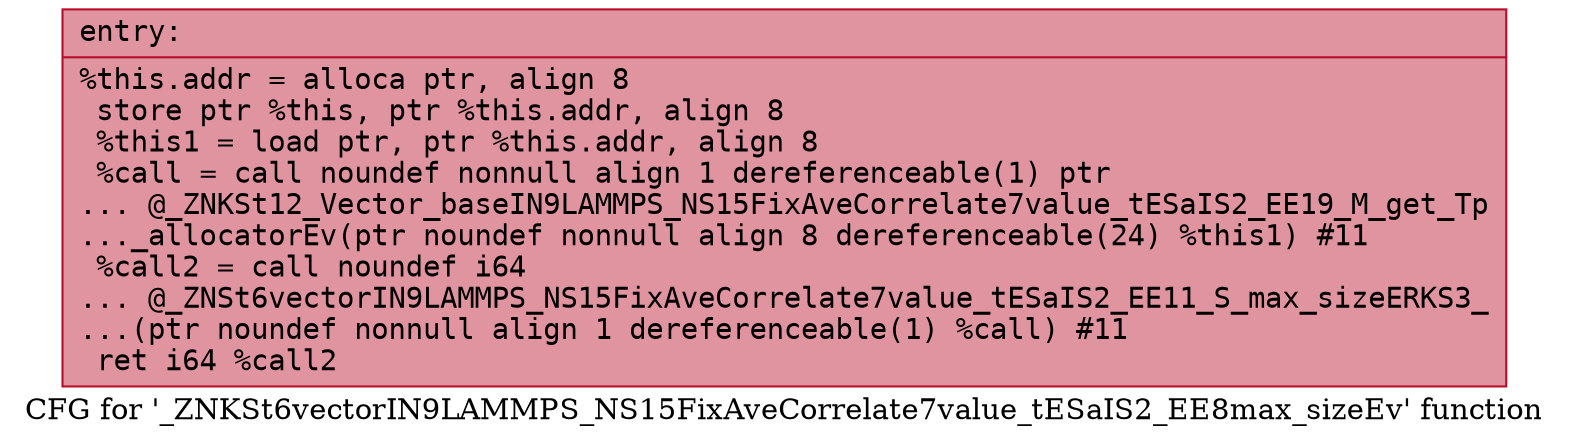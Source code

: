 digraph "CFG for '_ZNKSt6vectorIN9LAMMPS_NS15FixAveCorrelate7value_tESaIS2_EE8max_sizeEv' function" {
	label="CFG for '_ZNKSt6vectorIN9LAMMPS_NS15FixAveCorrelate7value_tESaIS2_EE8max_sizeEv' function";

	Node0x55703aa6d640 [shape=record,color="#b70d28ff", style=filled, fillcolor="#b70d2870" fontname="Courier",label="{entry:\l|  %this.addr = alloca ptr, align 8\l  store ptr %this, ptr %this.addr, align 8\l  %this1 = load ptr, ptr %this.addr, align 8\l  %call = call noundef nonnull align 1 dereferenceable(1) ptr\l... @_ZNKSt12_Vector_baseIN9LAMMPS_NS15FixAveCorrelate7value_tESaIS2_EE19_M_get_Tp\l..._allocatorEv(ptr noundef nonnull align 8 dereferenceable(24) %this1) #11\l  %call2 = call noundef i64\l... @_ZNSt6vectorIN9LAMMPS_NS15FixAveCorrelate7value_tESaIS2_EE11_S_max_sizeERKS3_\l...(ptr noundef nonnull align 1 dereferenceable(1) %call) #11\l  ret i64 %call2\l}"];
}
